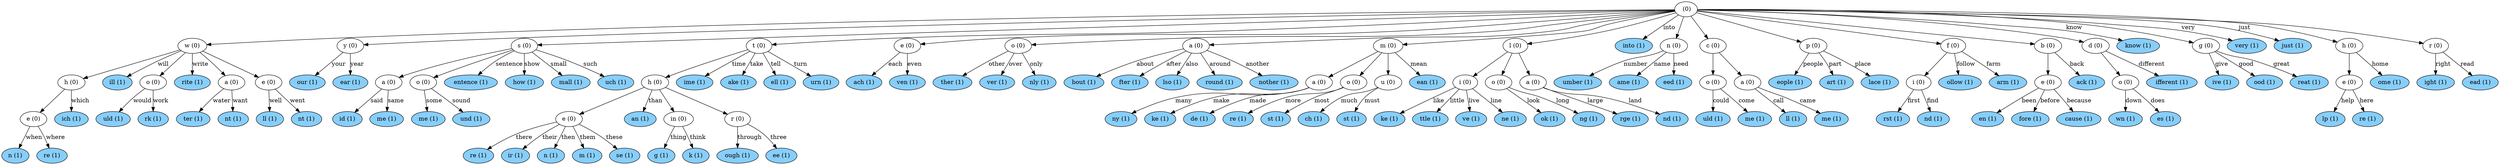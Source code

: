 digraph RadixTree {
	0 [label=" (0)"];
	1 [label="w (0)"];
	2 [label="h (0)"];
	3 [label="e (0)"];
	4 [label="n (1)" style="filled" fillcolor="lightskyblue"];
	3 -> 4 [label="when"]
	5 [label="re (1)" style="filled" fillcolor="lightskyblue"];
	3 -> 5 [label="where"]
	2 -> 3
	6 [label="ich (1)" style="filled" fillcolor="lightskyblue"];
	2 -> 6 [label="which"]
	1 -> 2
	7 [label="ill (1)" style="filled" fillcolor="lightskyblue"];
	1 -> 7 [label="will"]
	8 [label="o (0)"];
	9 [label="uld (1)" style="filled" fillcolor="lightskyblue"];
	8 -> 9 [label="would"]
	10 [label="rk (1)" style="filled" fillcolor="lightskyblue"];
	8 -> 10 [label="work"]
	1 -> 8
	11 [label="rite (1)" style="filled" fillcolor="lightskyblue"];
	1 -> 11 [label="write"]
	12 [label="a (0)"];
	13 [label="ter (1)" style="filled" fillcolor="lightskyblue"];
	12 -> 13 [label="water"]
	14 [label="nt (1)" style="filled" fillcolor="lightskyblue"];
	12 -> 14 [label="want"]
	1 -> 12
	15 [label="e (0)"];
	16 [label="ll (1)" style="filled" fillcolor="lightskyblue"];
	15 -> 16 [label="well"]
	17 [label="nt (1)" style="filled" fillcolor="lightskyblue"];
	15 -> 17 [label="went"]
	1 -> 15
	0 -> 1
	18 [label="y (0)"];
	19 [label="our (1)" style="filled" fillcolor="lightskyblue"];
	18 -> 19 [label="your"]
	20 [label="ear (1)" style="filled" fillcolor="lightskyblue"];
	18 -> 20 [label="year"]
	0 -> 18
	21 [label="s (0)"];
	22 [label="a (0)"];
	23 [label="id (1)" style="filled" fillcolor="lightskyblue"];
	22 -> 23 [label="said"]
	24 [label="me (1)" style="filled" fillcolor="lightskyblue"];
	22 -> 24 [label="same"]
	21 -> 22
	25 [label="o (0)"];
	26 [label="me (1)" style="filled" fillcolor="lightskyblue"];
	25 -> 26 [label="some"]
	27 [label="und (1)" style="filled" fillcolor="lightskyblue"];
	25 -> 27 [label="sound"]
	21 -> 25
	28 [label="entence (1)" style="filled" fillcolor="lightskyblue"];
	21 -> 28 [label="sentence"]
	29 [label="how (1)" style="filled" fillcolor="lightskyblue"];
	21 -> 29 [label="show"]
	30 [label="mall (1)" style="filled" fillcolor="lightskyblue"];
	21 -> 30 [label="small"]
	31 [label="uch (1)" style="filled" fillcolor="lightskyblue"];
	21 -> 31 [label="such"]
	0 -> 21
	32 [label="t (0)"];
	33 [label="h (0)"];
	34 [label="e (0)"];
	35 [label="re (1)" style="filled" fillcolor="lightskyblue"];
	34 -> 35 [label="there"]
	36 [label="ir (1)" style="filled" fillcolor="lightskyblue"];
	34 -> 36 [label="their"]
	37 [label="n (1)" style="filled" fillcolor="lightskyblue"];
	34 -> 37 [label="then"]
	38 [label="m (1)" style="filled" fillcolor="lightskyblue"];
	34 -> 38 [label="them"]
	39 [label="se (1)" style="filled" fillcolor="lightskyblue"];
	34 -> 39 [label="these"]
	33 -> 34
	40 [label="an (1)" style="filled" fillcolor="lightskyblue"];
	33 -> 40 [label="than"]
	41 [label="in (0)"];
	42 [label="g (1)" style="filled" fillcolor="lightskyblue"];
	41 -> 42 [label="thing"]
	43 [label="k (1)" style="filled" fillcolor="lightskyblue"];
	41 -> 43 [label="think"]
	33 -> 41
	44 [label="r (0)"];
	45 [label="ough (1)" style="filled" fillcolor="lightskyblue"];
	44 -> 45 [label="through"]
	46 [label="ee (1)" style="filled" fillcolor="lightskyblue"];
	44 -> 46 [label="three"]
	33 -> 44
	32 -> 33
	47 [label="ime (1)" style="filled" fillcolor="lightskyblue"];
	32 -> 47 [label="time"]
	48 [label="ake (1)" style="filled" fillcolor="lightskyblue"];
	32 -> 48 [label="take"]
	49 [label="ell (1)" style="filled" fillcolor="lightskyblue"];
	32 -> 49 [label="tell"]
	50 [label="urn (1)" style="filled" fillcolor="lightskyblue"];
	32 -> 50 [label="turn"]
	0 -> 32
	51 [label="e (0)"];
	52 [label="ach (1)" style="filled" fillcolor="lightskyblue"];
	51 -> 52 [label="each"]
	53 [label="ven (1)" style="filled" fillcolor="lightskyblue"];
	51 -> 53 [label="even"]
	0 -> 51
	54 [label="o (0)"];
	55 [label="ther (1)" style="filled" fillcolor="lightskyblue"];
	54 -> 55 [label="other"]
	56 [label="ver (1)" style="filled" fillcolor="lightskyblue"];
	54 -> 56 [label="over"]
	57 [label="nly (1)" style="filled" fillcolor="lightskyblue"];
	54 -> 57 [label="only"]
	0 -> 54
	58 [label="a (0)"];
	59 [label="bout (1)" style="filled" fillcolor="lightskyblue"];
	58 -> 59 [label="about"]
	60 [label="fter (1)" style="filled" fillcolor="lightskyblue"];
	58 -> 60 [label="after"]
	61 [label="lso (1)" style="filled" fillcolor="lightskyblue"];
	58 -> 61 [label="also"]
	62 [label="round (1)" style="filled" fillcolor="lightskyblue"];
	58 -> 62 [label="around"]
	63 [label="nother (1)" style="filled" fillcolor="lightskyblue"];
	58 -> 63 [label="another"]
	0 -> 58
	64 [label="m (0)"];
	65 [label="a (0)"];
	66 [label="ny (1)" style="filled" fillcolor="lightskyblue"];
	65 -> 66 [label="many"]
	67 [label="ke (1)" style="filled" fillcolor="lightskyblue"];
	65 -> 67 [label="make"]
	68 [label="de (1)" style="filled" fillcolor="lightskyblue"];
	65 -> 68 [label="made"]
	64 -> 65
	69 [label="o (0)"];
	70 [label="re (1)" style="filled" fillcolor="lightskyblue"];
	69 -> 70 [label="more"]
	71 [label="st (1)" style="filled" fillcolor="lightskyblue"];
	69 -> 71 [label="most"]
	64 -> 69
	72 [label="u (0)"];
	73 [label="ch (1)" style="filled" fillcolor="lightskyblue"];
	72 -> 73 [label="much"]
	74 [label="st (1)" style="filled" fillcolor="lightskyblue"];
	72 -> 74 [label="must"]
	64 -> 72
	75 [label="ean (1)" style="filled" fillcolor="lightskyblue"];
	64 -> 75 [label="mean"]
	0 -> 64
	76 [label="l (0)"];
	77 [label="i (0)"];
	78 [label="ke (1)" style="filled" fillcolor="lightskyblue"];
	77 -> 78 [label="like"]
	79 [label="ttle (1)" style="filled" fillcolor="lightskyblue"];
	77 -> 79 [label="little"]
	80 [label="ve (1)" style="filled" fillcolor="lightskyblue"];
	77 -> 80 [label="live"]
	81 [label="ne (1)" style="filled" fillcolor="lightskyblue"];
	77 -> 81 [label="line"]
	76 -> 77
	82 [label="o (0)"];
	83 [label="ok (1)" style="filled" fillcolor="lightskyblue"];
	82 -> 83 [label="look"]
	84 [label="ng (1)" style="filled" fillcolor="lightskyblue"];
	82 -> 84 [label="long"]
	76 -> 82
	85 [label="a (0)"];
	86 [label="rge (1)" style="filled" fillcolor="lightskyblue"];
	85 -> 86 [label="large"]
	87 [label="nd (1)" style="filled" fillcolor="lightskyblue"];
	85 -> 87 [label="land"]
	76 -> 85
	0 -> 76
	88 [label="into (1)" style="filled" fillcolor="lightskyblue"];
	0 -> 88 [label="into"]
	89 [label="n (0)"];
	90 [label="umber (1)" style="filled" fillcolor="lightskyblue"];
	89 -> 90 [label="number"]
	91 [label="ame (1)" style="filled" fillcolor="lightskyblue"];
	89 -> 91 [label="name"]
	92 [label="eed (1)" style="filled" fillcolor="lightskyblue"];
	89 -> 92 [label="need"]
	0 -> 89
	93 [label="c (0)"];
	94 [label="o (0)"];
	95 [label="uld (1)" style="filled" fillcolor="lightskyblue"];
	94 -> 95 [label="could"]
	96 [label="me (1)" style="filled" fillcolor="lightskyblue"];
	94 -> 96 [label="come"]
	93 -> 94
	97 [label="a (0)"];
	98 [label="ll (1)" style="filled" fillcolor="lightskyblue"];
	97 -> 98 [label="call"]
	99 [label="me (1)" style="filled" fillcolor="lightskyblue"];
	97 -> 99 [label="came"]
	93 -> 97
	0 -> 93
	100 [label="p (0)"];
	101 [label="eople (1)" style="filled" fillcolor="lightskyblue"];
	100 -> 101 [label="people"]
	102 [label="art (1)" style="filled" fillcolor="lightskyblue"];
	100 -> 102 [label="part"]
	103 [label="lace (1)" style="filled" fillcolor="lightskyblue"];
	100 -> 103 [label="place"]
	0 -> 100
	104 [label="f (0)"];
	105 [label="i (0)"];
	106 [label="rst (1)" style="filled" fillcolor="lightskyblue"];
	105 -> 106 [label="first"]
	107 [label="nd (1)" style="filled" fillcolor="lightskyblue"];
	105 -> 107 [label="find"]
	104 -> 105
	108 [label="ollow (1)" style="filled" fillcolor="lightskyblue"];
	104 -> 108 [label="follow"]
	109 [label="arm (1)" style="filled" fillcolor="lightskyblue"];
	104 -> 109 [label="farm"]
	0 -> 104
	110 [label="b (0)"];
	111 [label="e (0)"];
	112 [label="en (1)" style="filled" fillcolor="lightskyblue"];
	111 -> 112 [label="been"]
	113 [label="fore (1)" style="filled" fillcolor="lightskyblue"];
	111 -> 113 [label="before"]
	114 [label="cause (1)" style="filled" fillcolor="lightskyblue"];
	111 -> 114 [label="because"]
	110 -> 111
	115 [label="ack (1)" style="filled" fillcolor="lightskyblue"];
	110 -> 115 [label="back"]
	0 -> 110
	116 [label="d (0)"];
	117 [label="o (0)"];
	118 [label="wn (1)" style="filled" fillcolor="lightskyblue"];
	117 -> 118 [label="down"]
	119 [label="es (1)" style="filled" fillcolor="lightskyblue"];
	117 -> 119 [label="does"]
	116 -> 117
	120 [label="ifferent (1)" style="filled" fillcolor="lightskyblue"];
	116 -> 120 [label="different"]
	0 -> 116
	121 [label="know (1)" style="filled" fillcolor="lightskyblue"];
	0 -> 121 [label="know"]
	122 [label="g (0)"];
	123 [label="ive (1)" style="filled" fillcolor="lightskyblue"];
	122 -> 123 [label="give"]
	124 [label="ood (1)" style="filled" fillcolor="lightskyblue"];
	122 -> 124 [label="good"]
	125 [label="reat (1)" style="filled" fillcolor="lightskyblue"];
	122 -> 125 [label="great"]
	0 -> 122
	126 [label="very (1)" style="filled" fillcolor="lightskyblue"];
	0 -> 126 [label="very"]
	127 [label="just (1)" style="filled" fillcolor="lightskyblue"];
	0 -> 127 [label="just"]
	128 [label="h (0)"];
	129 [label="e (0)"];
	130 [label="lp (1)" style="filled" fillcolor="lightskyblue"];
	129 -> 130 [label="help"]
	131 [label="re (1)" style="filled" fillcolor="lightskyblue"];
	129 -> 131 [label="here"]
	128 -> 129
	132 [label="ome (1)" style="filled" fillcolor="lightskyblue"];
	128 -> 132 [label="home"]
	0 -> 128
	133 [label="r (0)"];
	134 [label="ight (1)" style="filled" fillcolor="lightskyblue"];
	133 -> 134 [label="right"]
	135 [label="ead (1)" style="filled" fillcolor="lightskyblue"];
	133 -> 135 [label="read"]
	0 -> 133
}
